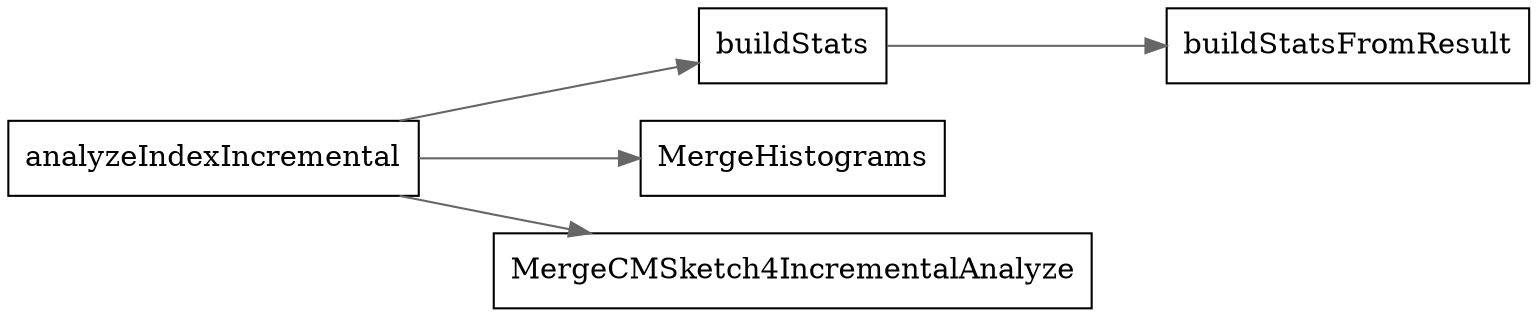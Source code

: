 digraph analyzeIndexIncremental {
  node[shape=box];
  edge[color=gray40];
  newrank=true;
  rankdir=LR;
  analyzeIndexIncremental -> {
    buildStats;
    MergeHistograms;
    MergeCMSketch4IncrementalAnalyze;
  }
  buildStats -> {
    buildStatsFromResult;
  }
}
